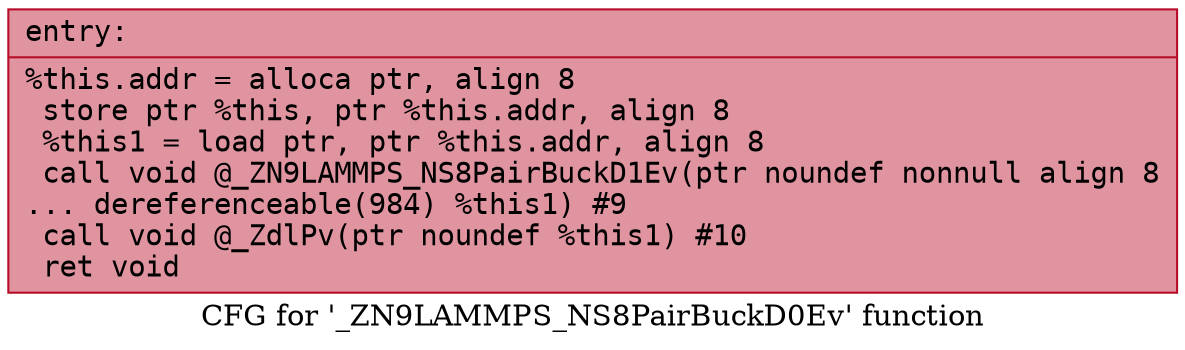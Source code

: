 digraph "CFG for '_ZN9LAMMPS_NS8PairBuckD0Ev' function" {
	label="CFG for '_ZN9LAMMPS_NS8PairBuckD0Ev' function";

	Node0x5564f35caff0 [shape=record,color="#b70d28ff", style=filled, fillcolor="#b70d2870" fontname="Courier",label="{entry:\l|  %this.addr = alloca ptr, align 8\l  store ptr %this, ptr %this.addr, align 8\l  %this1 = load ptr, ptr %this.addr, align 8\l  call void @_ZN9LAMMPS_NS8PairBuckD1Ev(ptr noundef nonnull align 8\l... dereferenceable(984) %this1) #9\l  call void @_ZdlPv(ptr noundef %this1) #10\l  ret void\l}"];
}
